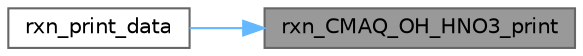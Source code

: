 digraph "rxn_CMAQ_OH_HNO3_print"
{
 // LATEX_PDF_SIZE
  bgcolor="transparent";
  edge [fontname=Helvetica,fontsize=10,labelfontname=Helvetica,labelfontsize=10];
  node [fontname=Helvetica,fontsize=10,shape=box,height=0.2,width=0.4];
  rankdir="RL";
  Node1 [label="rxn_CMAQ_OH_HNO3_print",height=0.2,width=0.4,color="gray40", fillcolor="grey60", style="filled", fontcolor="black",tooltip="Print the CMAQ_OH_HNO3 reaction parameters."];
  Node1 -> Node2 [dir="back",color="steelblue1",style="solid"];
  Node2 [label="rxn_print_data",height=0.2,width=0.4,color="grey40", fillcolor="white", style="filled",URL="$rxn__solver_8c.html#a607b803e7a4b427940312560ae0e5ba3",tooltip="Print the reaction data."];
}
